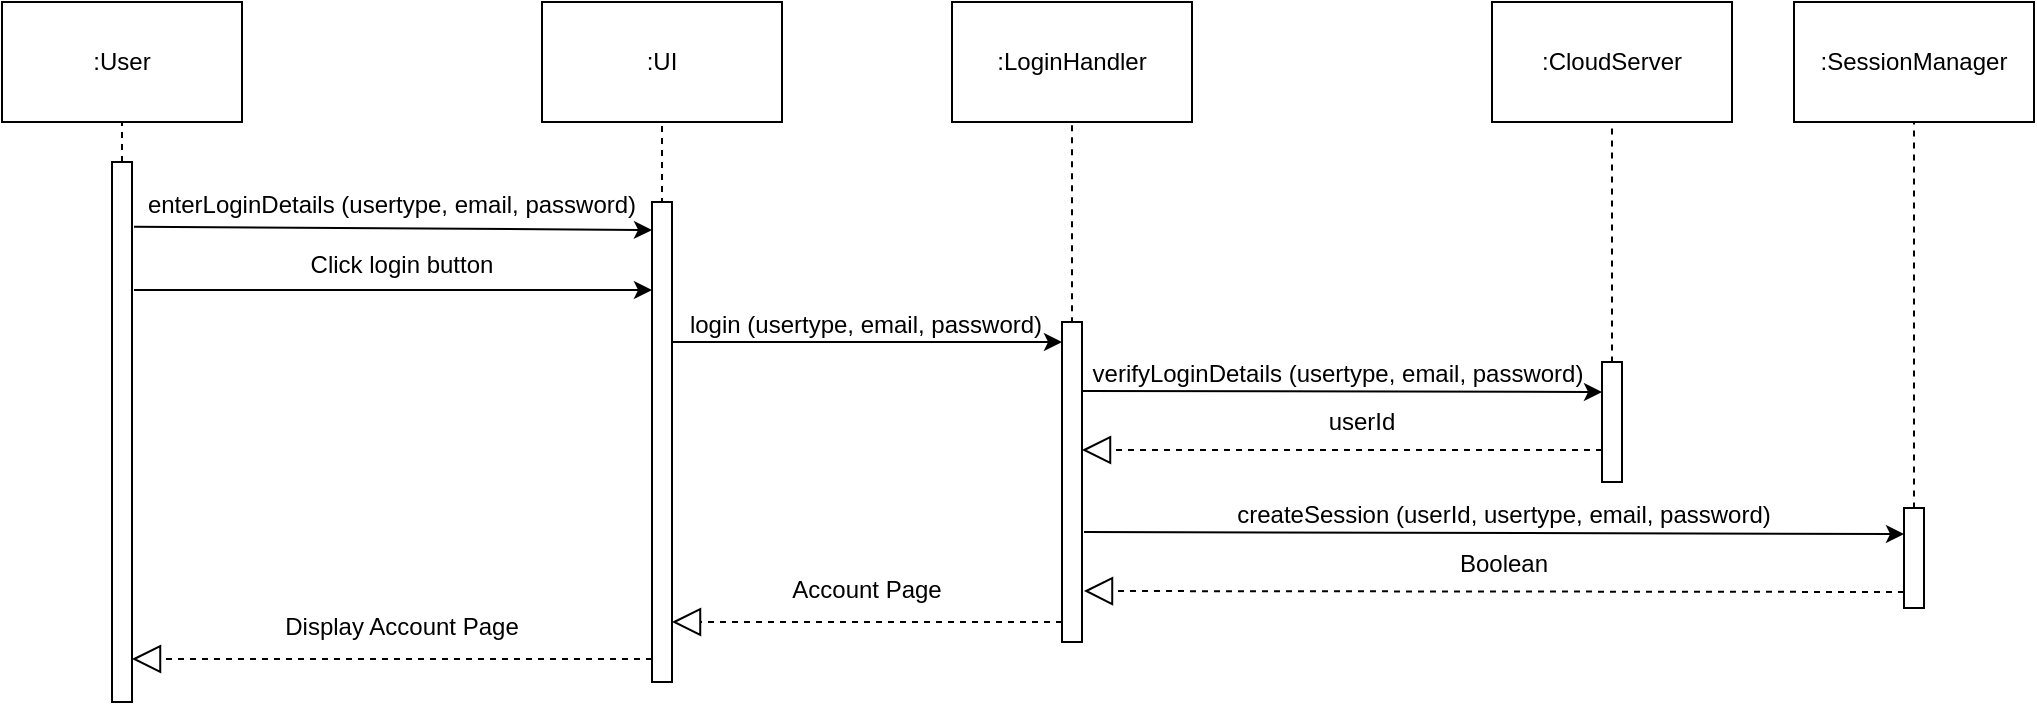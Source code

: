 <mxfile version="10.6.9" type="google"><diagram id="E-cDPVxyFwXYSjbtPpEp" name="Page-1"><mxGraphModel dx="840" dy="452" grid="1" gridSize="10" guides="1" tooltips="1" connect="1" arrows="1" fold="1" page="1" pageScale="1" pageWidth="850" pageHeight="1100" math="0" shadow="0"><root><mxCell id="0"/><mxCell id="1" parent="0"/><mxCell id="diCiUbd35Z_AJUSDJEvq-1" value="" style="endArrow=none;dashed=1;html=1;entryX=0.5;entryY=1;entryDx=0;entryDy=0;" parent="1" target="diCiUbd35Z_AJUSDJEvq-2" edge="1"><mxGeometry width="50" height="50" relative="1" as="geometry"><mxPoint x="260" y="190" as="sourcePoint"/><mxPoint x="259.5" y="160" as="targetPoint"/></mxGeometry></mxCell><mxCell id="diCiUbd35Z_AJUSDJEvq-2" value=":User" style="rounded=0;whiteSpace=wrap;html=1;" parent="1" vertex="1"><mxGeometry x="200" y="110" width="120" height="60" as="geometry"/></mxCell><mxCell id="diCiUbd35Z_AJUSDJEvq-3" value=":UI&lt;br&gt;" style="rounded=0;whiteSpace=wrap;html=1;" parent="1" vertex="1"><mxGeometry x="470" y="110" width="120" height="60" as="geometry"/></mxCell><mxCell id="diCiUbd35Z_AJUSDJEvq-6" value="Display Account Page&#10;" style="text;align=center;fontStyle=0;verticalAlign=middle;spacingLeft=3;spacingRight=3;strokeColor=none;rotatable=0;points=[[0,0.5],[1,0.5]];portConstraint=eastwest;fontSize=12;" parent="1" vertex="1"><mxGeometry x="360" y="423.5" width="80" height="10" as="geometry"/></mxCell><mxCell id="diCiUbd35Z_AJUSDJEvq-7" value="" style="endArrow=classic;html=1;fontSize=12;exitX=1.1;exitY=0.12;exitDx=0;exitDy=0;exitPerimeter=0;" parent="1" source="diCiUbd35Z_AJUSDJEvq-9" edge="1"><mxGeometry width="50" height="50" relative="1" as="geometry"><mxPoint x="260" y="220" as="sourcePoint"/><mxPoint x="525" y="224" as="targetPoint"/></mxGeometry></mxCell><mxCell id="diCiUbd35Z_AJUSDJEvq-8" value="enterLoginDetails (usertype, email, password)" style="text;align=center;fontStyle=0;verticalAlign=middle;spacingLeft=3;spacingRight=3;strokeColor=none;rotatable=0;points=[[0,0.5],[1,0.5]];portConstraint=eastwest;fontSize=12;" parent="1" vertex="1"><mxGeometry x="355" y="210" width="80" as="geometry"/></mxCell><mxCell id="diCiUbd35Z_AJUSDJEvq-9" value="" style="html=1;points=[];perimeter=orthogonalPerimeter;" parent="1" vertex="1"><mxGeometry x="255" y="190" width="10" height="270" as="geometry"/></mxCell><mxCell id="diCiUbd35Z_AJUSDJEvq-15" value="" style="endArrow=none;dashed=1;html=1;entryX=0.5;entryY=1;entryDx=0;entryDy=0;exitX=0.5;exitY=0.004;exitDx=0;exitDy=0;exitPerimeter=0;" parent="1" source="diCiUbd35Z_AJUSDJEvq-16" target="diCiUbd35Z_AJUSDJEvq-3" edge="1"><mxGeometry width="50" height="50" relative="1" as="geometry"><mxPoint x="530" y="200" as="sourcePoint"/><mxPoint x="530" y="200" as="targetPoint"/></mxGeometry></mxCell><mxCell id="diCiUbd35Z_AJUSDJEvq-16" value="" style="html=1;points=[];perimeter=orthogonalPerimeter;" parent="1" vertex="1"><mxGeometry x="525" y="210" width="10" height="240" as="geometry"/></mxCell><mxCell id="diCiUbd35Z_AJUSDJEvq-18" value="" style="endArrow=block;dashed=1;endFill=0;endSize=12;html=1;" parent="1" edge="1"><mxGeometry width="160" relative="1" as="geometry"><mxPoint x="525" y="438.5" as="sourcePoint"/><mxPoint x="265" y="438.5" as="targetPoint"/></mxGeometry></mxCell><mxCell id="diCiUbd35Z_AJUSDJEvq-22" value="" style="endArrow=classic;html=1;fontSize=12;exitX=1.1;exitY=0.12;exitDx=0;exitDy=0;exitPerimeter=0;" parent="1" edge="1"><mxGeometry width="50" height="50" relative="1" as="geometry"><mxPoint x="266" y="254" as="sourcePoint"/><mxPoint x="525" y="254" as="targetPoint"/></mxGeometry></mxCell><mxCell id="diCiUbd35Z_AJUSDJEvq-23" value="Click login button" style="text;align=center;fontStyle=0;verticalAlign=middle;spacingLeft=3;spacingRight=3;strokeColor=none;rotatable=0;points=[[0,0.5],[1,0.5]];portConstraint=eastwest;fontSize=12;" parent="1" vertex="1"><mxGeometry x="360" y="240" width="80" as="geometry"/></mxCell><mxCell id="diCiUbd35Z_AJUSDJEvq-24" value=":&lt;span&gt;LoginHandler&lt;/span&gt;&lt;br&gt;" style="rounded=0;whiteSpace=wrap;html=1;" parent="1" vertex="1"><mxGeometry x="675" y="110" width="120" height="60" as="geometry"/></mxCell><mxCell id="diCiUbd35Z_AJUSDJEvq-25" value="" style="endArrow=none;dashed=1;html=1;entryX=0.5;entryY=1;entryDx=0;entryDy=0;exitX=0.5;exitY=0.004;exitDx=0;exitDy=0;exitPerimeter=0;" parent="1" source="diCiUbd35Z_AJUSDJEvq-26" target="diCiUbd35Z_AJUSDJEvq-24" edge="1"><mxGeometry width="50" height="50" relative="1" as="geometry"><mxPoint x="735" y="200" as="sourcePoint"/><mxPoint x="735" y="200" as="targetPoint"/></mxGeometry></mxCell><mxCell id="diCiUbd35Z_AJUSDJEvq-26" value="" style="html=1;points=[];perimeter=orthogonalPerimeter;" parent="1" vertex="1"><mxGeometry x="730" y="270" width="10" height="160" as="geometry"/></mxCell><mxCell id="diCiUbd35Z_AJUSDJEvq-27" value="" style="endArrow=classic;html=1;fontSize=12;exitX=1.1;exitY=0.12;exitDx=0;exitDy=0;exitPerimeter=0;" parent="1" edge="1"><mxGeometry width="50" height="50" relative="1" as="geometry"><mxPoint x="535" y="280" as="sourcePoint"/><mxPoint x="730" y="280" as="targetPoint"/></mxGeometry></mxCell><mxCell id="diCiUbd35Z_AJUSDJEvq-28" value="login (usertype, email, password)" style="text;align=center;fontStyle=0;verticalAlign=middle;spacingLeft=3;spacingRight=3;strokeColor=none;rotatable=0;points=[[0,0.5],[1,0.5]];portConstraint=eastwest;fontSize=12;" parent="1" vertex="1"><mxGeometry x="592" y="270" width="80" as="geometry"/></mxCell><mxCell id="diCiUbd35Z_AJUSDJEvq-34" value=":SessionManager&lt;br&gt;" style="rounded=0;whiteSpace=wrap;html=1;" parent="1" vertex="1"><mxGeometry x="1096" y="110" width="120" height="60" as="geometry"/></mxCell><mxCell id="diCiUbd35Z_AJUSDJEvq-35" value="" style="endArrow=none;dashed=1;html=1;entryX=0.5;entryY=1;entryDx=0;entryDy=0;exitX=0.5;exitY=0.004;exitDx=0;exitDy=0;exitPerimeter=0;" parent="1" source="diCiUbd35Z_AJUSDJEvq-36" target="diCiUbd35Z_AJUSDJEvq-34" edge="1"><mxGeometry width="50" height="50" relative="1" as="geometry"><mxPoint x="1156" y="200" as="sourcePoint"/><mxPoint x="1156" y="200" as="targetPoint"/></mxGeometry></mxCell><mxCell id="diCiUbd35Z_AJUSDJEvq-36" value="" style="html=1;points=[];perimeter=orthogonalPerimeter;" parent="1" vertex="1"><mxGeometry x="1151" y="363" width="10" height="50" as="geometry"/></mxCell><mxCell id="diCiUbd35Z_AJUSDJEvq-37" value="" style="endArrow=classic;html=1;fontSize=12;exitX=1.1;exitY=0.12;exitDx=0;exitDy=0;exitPerimeter=0;" parent="1" edge="1"><mxGeometry width="50" height="50" relative="1" as="geometry"><mxPoint x="740" y="304.5" as="sourcePoint"/><mxPoint x="1000" y="305" as="targetPoint"/></mxGeometry></mxCell><mxCell id="diCiUbd35Z_AJUSDJEvq-38" value="verifyLoginDetails (usertype, email, password)" style="text;align=center;fontStyle=0;verticalAlign=middle;spacingLeft=3;spacingRight=3;strokeColor=none;rotatable=0;points=[[0,0.5],[1,0.5]];portConstraint=eastwest;fontSize=12;" parent="1" vertex="1"><mxGeometry x="828" y="294.5" width="80" as="geometry"/></mxCell><mxCell id="diCiUbd35Z_AJUSDJEvq-39" value="" style="endArrow=block;dashed=1;endFill=0;endSize=12;html=1;" parent="1" edge="1"><mxGeometry width="160" relative="1" as="geometry"><mxPoint x="1000" y="334" as="sourcePoint"/><mxPoint x="740" y="334" as="targetPoint"/></mxGeometry></mxCell><mxCell id="diCiUbd35Z_AJUSDJEvq-40" value="userId" style="text;html=1;strokeColor=none;fillColor=none;align=center;verticalAlign=middle;whiteSpace=wrap;rounded=0;" parent="1" vertex="1"><mxGeometry x="860" y="310" width="40" height="20" as="geometry"/></mxCell><mxCell id="diCiUbd35Z_AJUSDJEvq-41" value=":CloudServer&lt;br&gt;" style="rounded=0;whiteSpace=wrap;html=1;" parent="1" vertex="1"><mxGeometry x="945" y="110" width="120" height="60" as="geometry"/></mxCell><mxCell id="diCiUbd35Z_AJUSDJEvq-42" value="" style="endArrow=none;dashed=1;html=1;entryX=0.5;entryY=1;entryDx=0;entryDy=0;exitX=0.5;exitY=0.004;exitDx=0;exitDy=0;exitPerimeter=0;" parent="1" source="diCiUbd35Z_AJUSDJEvq-43" target="diCiUbd35Z_AJUSDJEvq-41" edge="1"><mxGeometry width="50" height="50" relative="1" as="geometry"><mxPoint x="1005" y="200" as="sourcePoint"/><mxPoint x="1005" y="200" as="targetPoint"/></mxGeometry></mxCell><mxCell id="diCiUbd35Z_AJUSDJEvq-43" value="" style="html=1;points=[];perimeter=orthogonalPerimeter;" parent="1" vertex="1"><mxGeometry x="1000" y="290" width="10" height="60" as="geometry"/></mxCell><mxCell id="diCiUbd35Z_AJUSDJEvq-45" value="" style="endArrow=classic;html=1;fontSize=12;exitX=1.1;exitY=0.12;exitDx=0;exitDy=0;exitPerimeter=0;" parent="1" edge="1"><mxGeometry width="50" height="50" relative="1" as="geometry"><mxPoint x="741" y="375" as="sourcePoint"/><mxPoint x="1151" y="376" as="targetPoint"/></mxGeometry></mxCell><mxCell id="diCiUbd35Z_AJUSDJEvq-46" value="createSession (userId, usertype, email, password)" style="text;align=center;fontStyle=0;verticalAlign=middle;spacingLeft=3;spacingRight=3;strokeColor=none;rotatable=0;points=[[0,0.5],[1,0.5]];portConstraint=eastwest;fontSize=12;" parent="1" vertex="1"><mxGeometry x="911" y="365" width="80" as="geometry"/></mxCell><mxCell id="diCiUbd35Z_AJUSDJEvq-47" value="" style="endArrow=block;dashed=1;endFill=0;endSize=12;html=1;" parent="1" edge="1"><mxGeometry width="160" relative="1" as="geometry"><mxPoint x="1151" y="405" as="sourcePoint"/><mxPoint x="741" y="404.5" as="targetPoint"/></mxGeometry></mxCell><mxCell id="diCiUbd35Z_AJUSDJEvq-48" value="Boolean" style="text;html=1;strokeColor=none;fillColor=none;align=center;verticalAlign=middle;whiteSpace=wrap;rounded=0;" parent="1" vertex="1"><mxGeometry x="931" y="380.5" width="40" height="20" as="geometry"/></mxCell><mxCell id="diCiUbd35Z_AJUSDJEvq-51" value="Account Page&#10;" style="text;align=center;fontStyle=0;verticalAlign=middle;spacingLeft=3;spacingRight=3;strokeColor=none;rotatable=0;points=[[0,0.5],[1,0.5]];portConstraint=eastwest;fontSize=12;" parent="1" vertex="1"><mxGeometry x="592.5" y="405" width="80" height="10" as="geometry"/></mxCell><mxCell id="diCiUbd35Z_AJUSDJEvq-52" value="" style="endArrow=block;dashed=1;endFill=0;endSize=12;html=1;" parent="1" edge="1"><mxGeometry width="160" relative="1" as="geometry"><mxPoint x="730" y="420" as="sourcePoint"/><mxPoint x="535" y="420" as="targetPoint"/></mxGeometry></mxCell></root></mxGraphModel></diagram></mxfile>